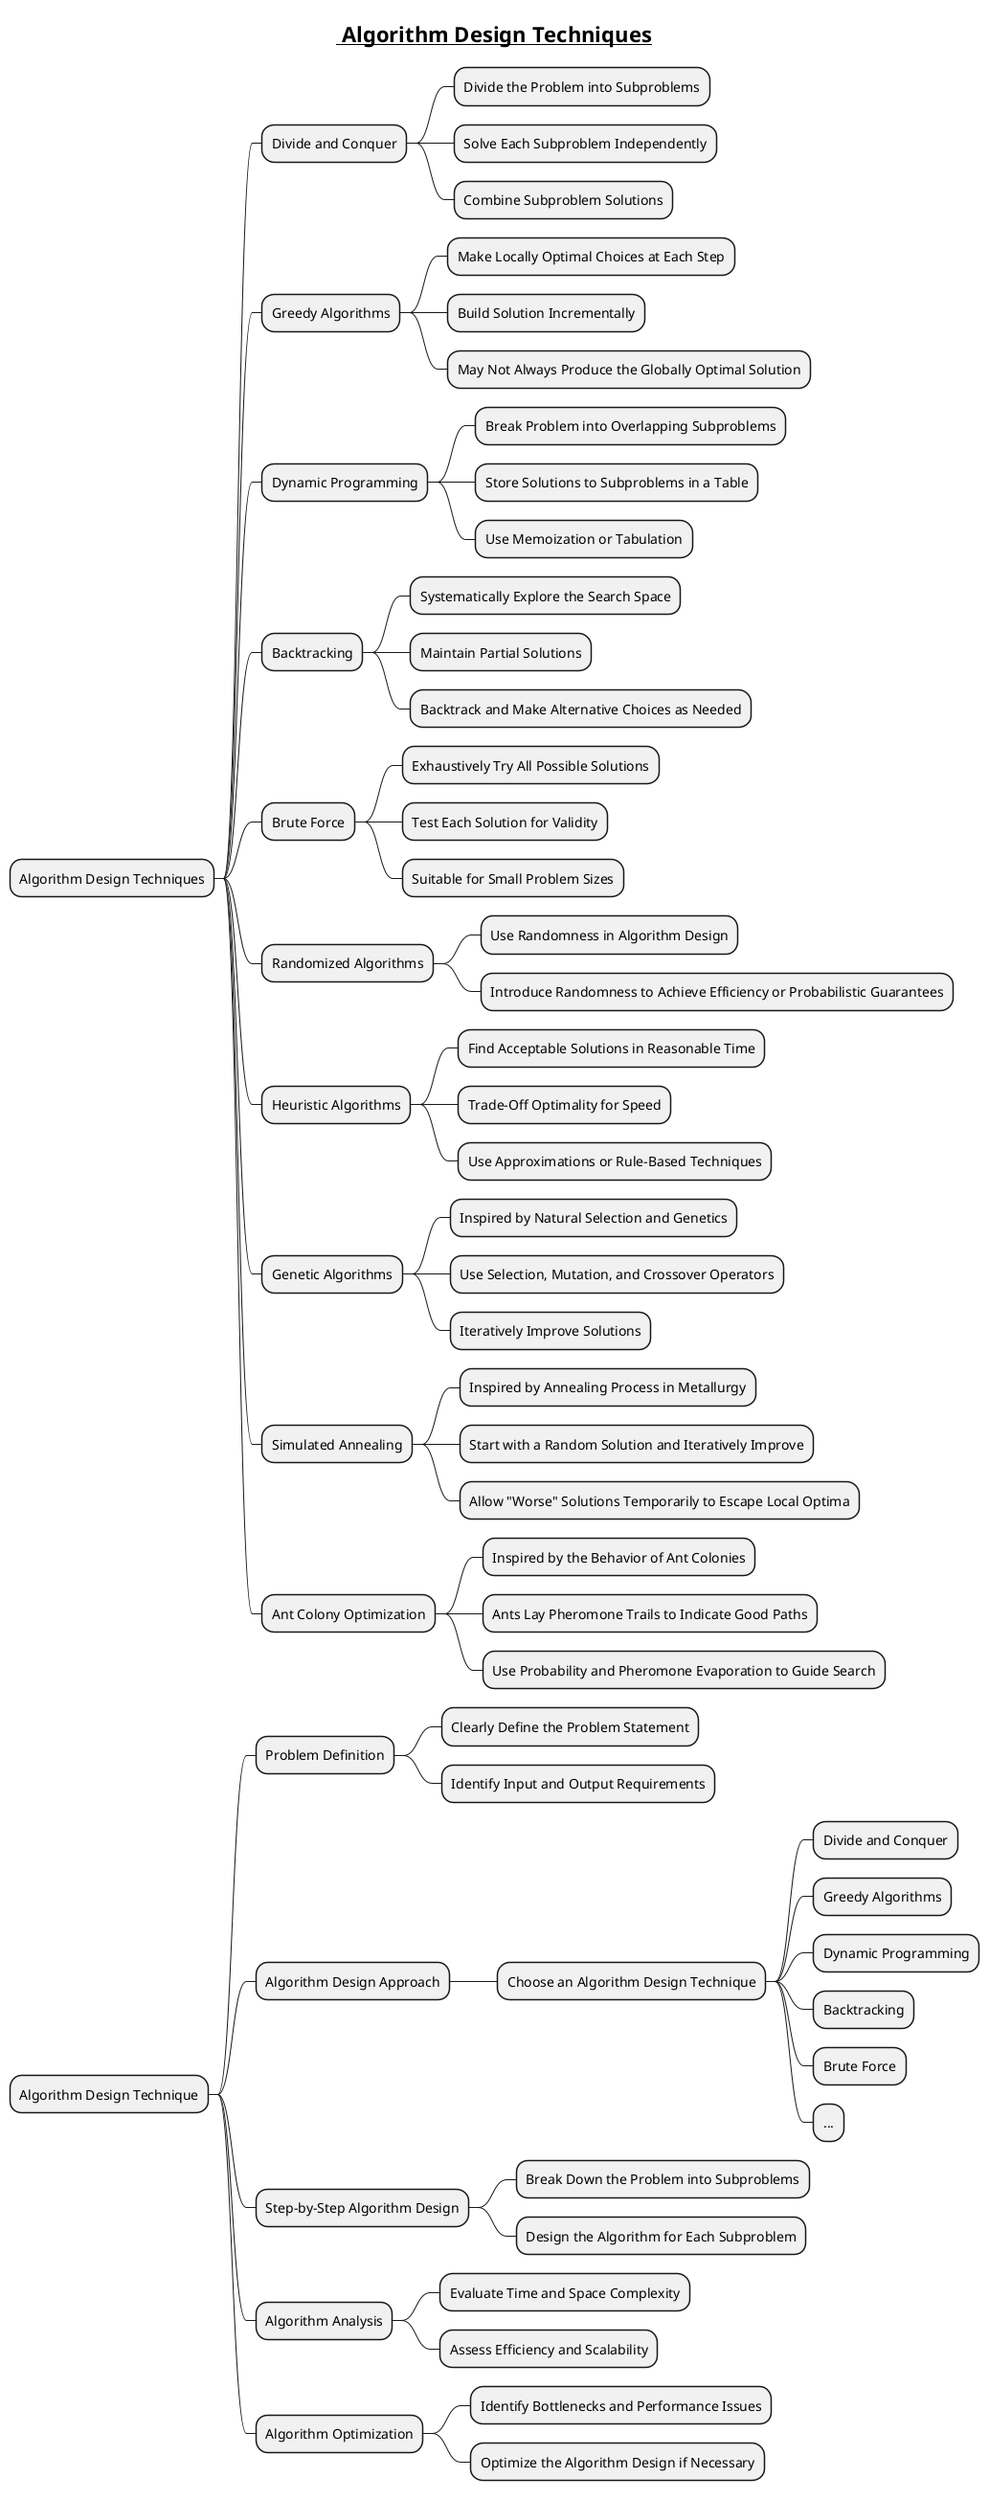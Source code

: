 @startmindmap

title =__ Algorithm Design Techniques__

* Algorithm Design Techniques

** Divide and Conquer
*** Divide the Problem into Subproblems
*** Solve Each Subproblem Independently
*** Combine Subproblem Solutions

** Greedy Algorithms
*** Make Locally Optimal Choices at Each Step
*** Build Solution Incrementally
*** May Not Always Produce the Globally Optimal Solution

** Dynamic Programming
*** Break Problem into Overlapping Subproblems
*** Store Solutions to Subproblems in a Table
*** Use Memoization or Tabulation

** Backtracking
*** Systematically Explore the Search Space
*** Maintain Partial Solutions
*** Backtrack and Make Alternative Choices as Needed

** Brute Force
*** Exhaustively Try All Possible Solutions
*** Test Each Solution for Validity
*** Suitable for Small Problem Sizes

** Randomized Algorithms
*** Use Randomness in Algorithm Design
*** Introduce Randomness to Achieve Efficiency or Probabilistic Guarantees

** Heuristic Algorithms
*** Find Acceptable Solutions in Reasonable Time
*** Trade-Off Optimality for Speed
*** Use Approximations or Rule-Based Techniques

** Genetic Algorithms
*** Inspired by Natural Selection and Genetics
*** Use Selection, Mutation, and Crossover Operators
*** Iteratively Improve Solutions

** Simulated Annealing
*** Inspired by Annealing Process in Metallurgy
*** Start with a Random Solution and Iteratively Improve
*** Allow "Worse" Solutions Temporarily to Escape Local Optima

** Ant Colony Optimization
*** Inspired by the Behavior of Ant Colonies
*** Ants Lay Pheromone Trails to Indicate Good Paths
*** Use Probability and Pheromone Evaporation to Guide Search



* Algorithm Design Technique

** Problem Definition
*** Clearly Define the Problem Statement
*** Identify Input and Output Requirements

** Algorithm Design Approach
*** Choose an Algorithm Design Technique
**** Divide and Conquer
**** Greedy Algorithms
**** Dynamic Programming
**** Backtracking
**** Brute Force
**** ...

** Step-by-Step Algorithm Design
*** Break Down the Problem into Subproblems
*** Design the Algorithm for Each Subproblem

** Algorithm Analysis
*** Evaluate Time and Space Complexity
*** Assess Efficiency and Scalability

** Algorithm Optimization
*** Identify Bottlenecks and Performance Issues
*** Optimize the Algorithm Design if Necessary
@endmindmap
